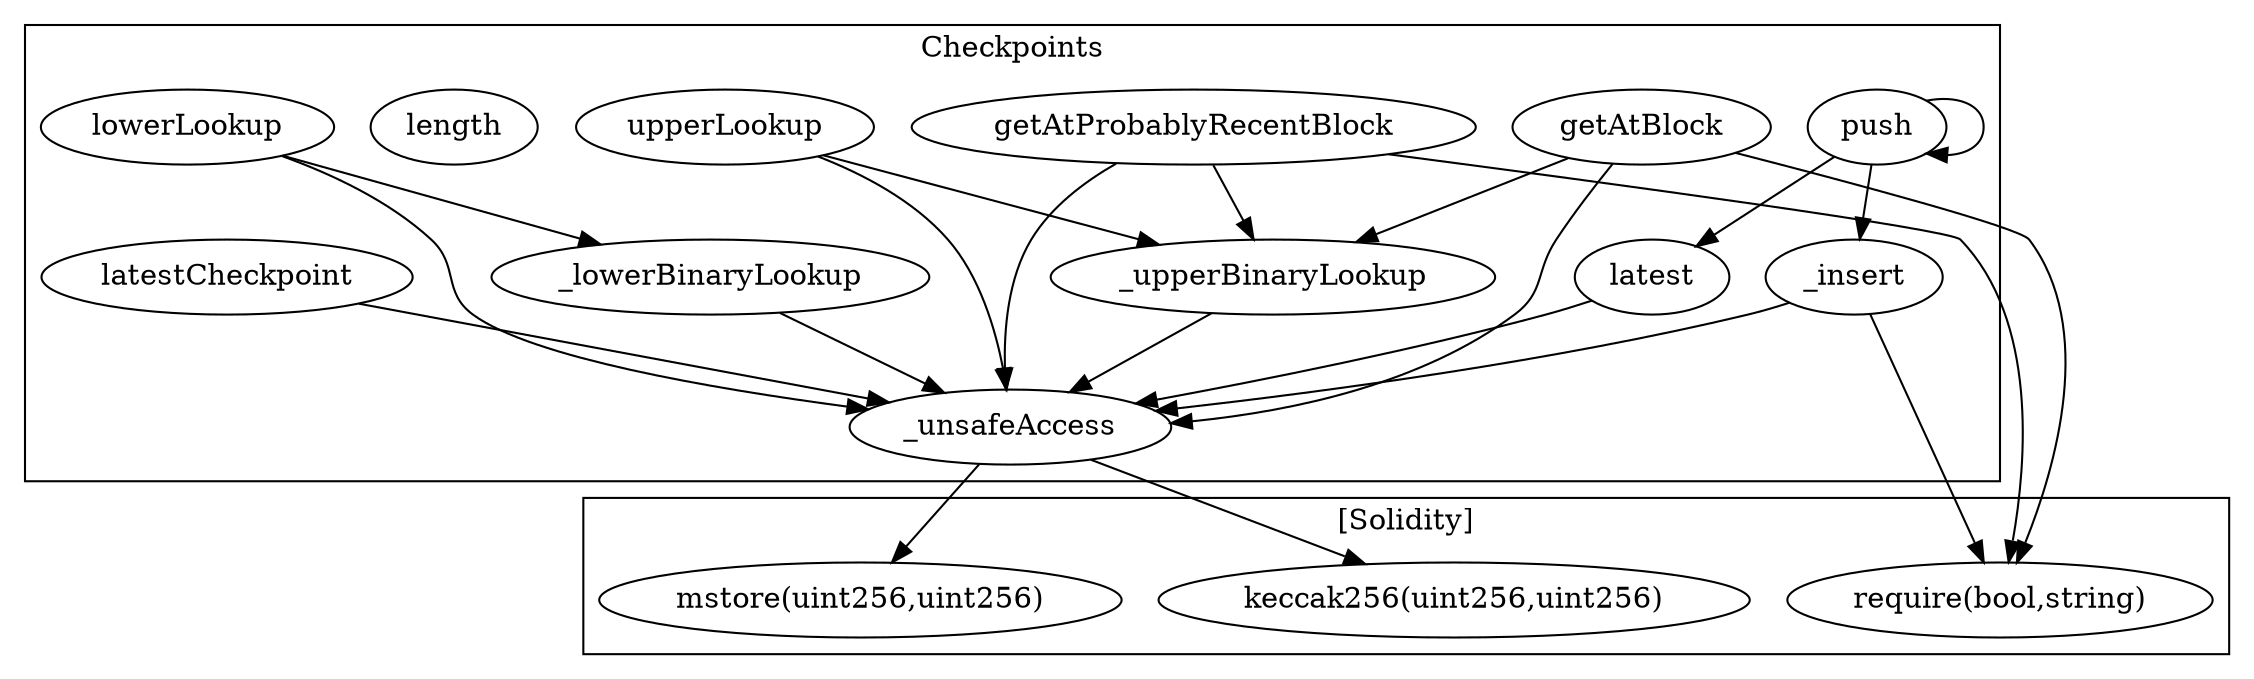 strict digraph {
subgraph cluster_7517_Checkpoints {
label = "Checkpoints"
"7517_latest" [label="latest"]
"7517__insert" [label="_insert"]
"7517_getAtProbablyRecentBlock" [label="getAtProbablyRecentBlock"]
"7517__lowerBinaryLookup" [label="_lowerBinaryLookup"]
"7517__upperBinaryLookup" [label="_upperBinaryLookup"]
"7517_lowerLookup" [label="lowerLookup"]
"7517_push" [label="push"]
"7517__unsafeAccess" [label="_unsafeAccess"]
"7517_getAtBlock" [label="getAtBlock"]
"7517_length" [label="length"]
"7517_upperLookup" [label="upperLookup"]
"7517_latestCheckpoint" [label="latestCheckpoint"]
"7517_lowerLookup" -> "7517__lowerBinaryLookup"
"7517_upperLookup" -> "7517__upperBinaryLookup"
"7517__upperBinaryLookup" -> "7517__unsafeAccess"
"7517_latest" -> "7517__unsafeAccess"
"7517_lowerLookup" -> "7517__unsafeAccess"
"7517_getAtProbablyRecentBlock" -> "7517__upperBinaryLookup"
"7517_getAtBlock" -> "7517__unsafeAccess"
"7517_push" -> "7517_latest"
"7517__lowerBinaryLookup" -> "7517__unsafeAccess"
"7517__insert" -> "7517__unsafeAccess"
"7517_upperLookup" -> "7517__unsafeAccess"
"7517_latestCheckpoint" -> "7517__unsafeAccess"
"7517_getAtProbablyRecentBlock" -> "7517__unsafeAccess"
"7517_push" -> "7517_push"
"7517_push" -> "7517__insert"
"7517_getAtBlock" -> "7517__upperBinaryLookup"
}subgraph cluster_solidity {
label = "[Solidity]"
"mstore(uint256,uint256)" 
"require(bool,string)" 
"keccak256(uint256,uint256)" 
"7517__unsafeAccess" -> "mstore(uint256,uint256)"
"7517__unsafeAccess" -> "keccak256(uint256,uint256)"
"7517_getAtBlock" -> "require(bool,string)"
"7517_getAtProbablyRecentBlock" -> "require(bool,string)"
"7517__insert" -> "require(bool,string)"
}
}